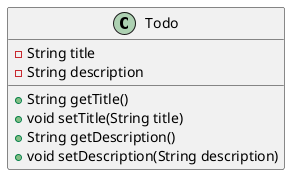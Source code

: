 @startuml
class Todo {
	- String title
	- String description
	+ String getTitle()
	+ void setTitle(String title)
	+ String getDescription()
	+ void setDescription(String description)
}
@enduml